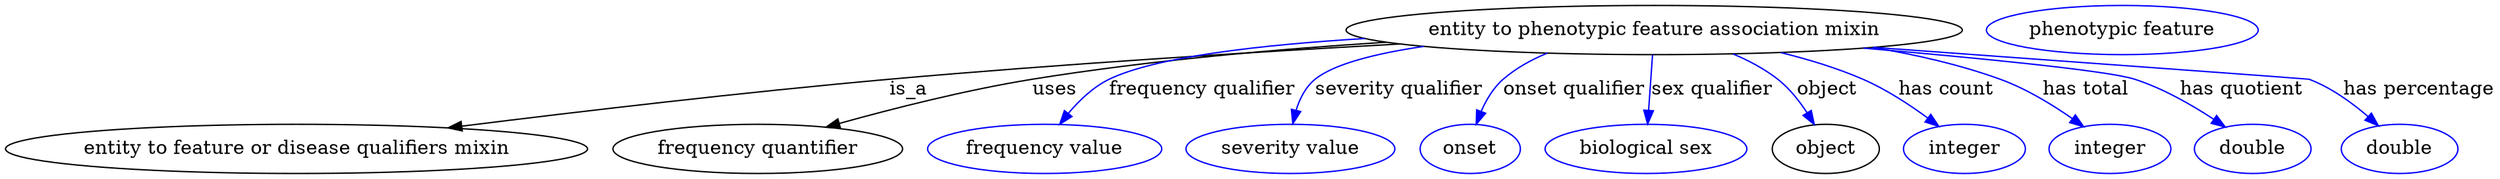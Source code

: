 digraph {
	graph [bb="0,0,1808.9,123"];
	node [label="\N"];
	"entity to phenotypic feature association mixin"	[height=0.5,
		label="entity to phenotypic feature association mixin",
		pos="1197.9,105",
		width=6.2286];
	"entity to feature or disease qualifiers mixin"	[height=0.5,
		pos="211.88,18",
		width=5.8856];
	"entity to phenotypic feature association mixin" -> "entity to feature or disease qualifiers mixin"	[label=is_a,
		lp="655.88,61.5",
		pos="e,321.74,33.397 1012.7,94.799 904.46,88.809 765.31,80.053 641.88,69 536.93,59.602 417.97,45.501 331.82,34.668"];
	"frequency quantifier"	[height=0.5,
		pos="546.88,18",
		width=2.9247];
	"entity to phenotypic feature association mixin" -> "frequency quantifier"	[label=uses,
		lp="761.38,61.5",
		pos="e,596.43,34.013 1002.2,96.176 922.06,91.081 828.66,82.712 744.88,69 697.63,61.266 645.13,47.776 606.06,36.757"];
	"frequency qualifier"	[color=blue,
		height=0.5,
		label="frequency value",
		pos="754.88,18",
		width=2.3651];
	"entity to phenotypic feature association mixin" -> "frequency qualifier"	[color=blue,
		label="frequency qualifier",
		lp="868.88,61.5",
		pos="e,765.53,36.002 986.58,98.963 910.12,94.291 834.36,85.484 800.88,69 789.42,63.359 779.43,53.544 771.71,44.096",
		style=solid];
	"severity qualifier"	[color=blue,
		height=0.5,
		label="severity value",
		pos="933.88,18",
		width=2.1123];
	"entity to phenotypic feature association mixin" -> "severity qualifier"	[color=blue,
		label="severity qualifier",
		lp="1011.9,61.5",
		pos="e,935.26,36.415 1029.3,93.127 994.63,87.945 964.51,80.295 950.88,69 944.06,63.344 939.96,54.828 937.51,46.419",
		style=solid];
	"onset qualifier"	[color=blue,
		height=0.5,
		label=onset,
		pos="1063.9,18",
		width=1.011];
	"entity to phenotypic feature association mixin" -> "onset qualifier"	[color=blue,
		label="onset qualifier",
		lp="1139.4,61.5",
		pos="e,1068.2,35.996 1120,88.093 1108.4,83.308 1097.2,77.087 1087.9,69 1080.8,62.825 1075.6,54.075 1071.9,45.618",
		style=solid];
	"sex qualifier"	[color=blue,
		height=0.5,
		label="biological sex",
		pos="1191.9,18",
		width=2.0401];
	"entity to phenotypic feature association mixin" -> "sex qualifier"	[color=blue,
		label="sex qualifier",
		lp="1239.9,61.5",
		pos="e,1193.1,36.175 1196.7,86.799 1195.8,75.163 1194.7,59.548 1193.8,46.237",
		style=solid];
	object	[height=0.5,
		pos="1321.9,18",
		width=1.0832];
	"entity to phenotypic feature association mixin" -> object	[color=blue,
		label=object,
		lp="1323.9,61.5",
		pos="e,1313.8,35.799 1255.4,87.599 1266.9,82.742 1278.3,76.621 1287.9,69 1296.2,62.401 1303.2,53.233 1308.7,44.548",
		style=solid];
	"has count"	[color=blue,
		height=0.5,
		label=integer,
		pos="1422.9,18",
		width=1.2277];
	"entity to phenotypic feature association mixin" -> "has count"	[color=blue,
		label="has count",
		lp="1410.9,61.5",
		pos="e,1404.5,34.467 1290.1,88.587 1310.3,83.627 1331.2,77.214 1349.9,69 1366.4,61.761 1383.1,50.657 1396.3,40.751",
		style=solid];
	"has total"	[color=blue,
		height=0.5,
		label=integer,
		pos="1528.9,18",
		width=1.2277];
	"entity to phenotypic feature association mixin" -> "has total"	[color=blue,
		label="has total",
		lp="1511.4,61.5",
		pos="e,1509.7,34.483 1357.3,92.318 1388.6,87.124 1420.7,79.673 1449.9,69 1468.2,62.296 1486.7,50.88 1501.2,40.648",
		style=solid];
	"has quotient"	[color=blue,
		height=0.5,
		label=double,
		pos="1632.9,18",
		width=1.1735];
	"entity to phenotypic feature association mixin" -> "has quotient"	[color=blue,
		label="has quotient",
		lp="1624.9,61.5",
		pos="e,1612.9,33.982 1350.3,91.721 1435.2,84.34 1527.7,75.205 1546.9,69 1567.4,62.353 1588.4,50.294 1604.5,39.684",
		style=solid];
	"has percentage"	[color=blue,
		height=0.5,
		label=double,
		pos="1739.9,18",
		width=1.1735];
	"entity to phenotypic feature association mixin" -> "has percentage"	[color=blue,
		label="has percentage",
		lp="1753.9,61.5",
		pos="e,1724.4,34.898 1357.5,92.329 1495.6,82.219 1673.4,69.179 1673.9,69 1689.7,63.02 1705,51.955 1716.8,41.751",
		style=solid];
	"entity to phenotypic feature association mixin_object"	[color=blue,
		height=0.5,
		label="phenotypic feature",
		pos="1538.9,105",
		width=2.7442];
}
